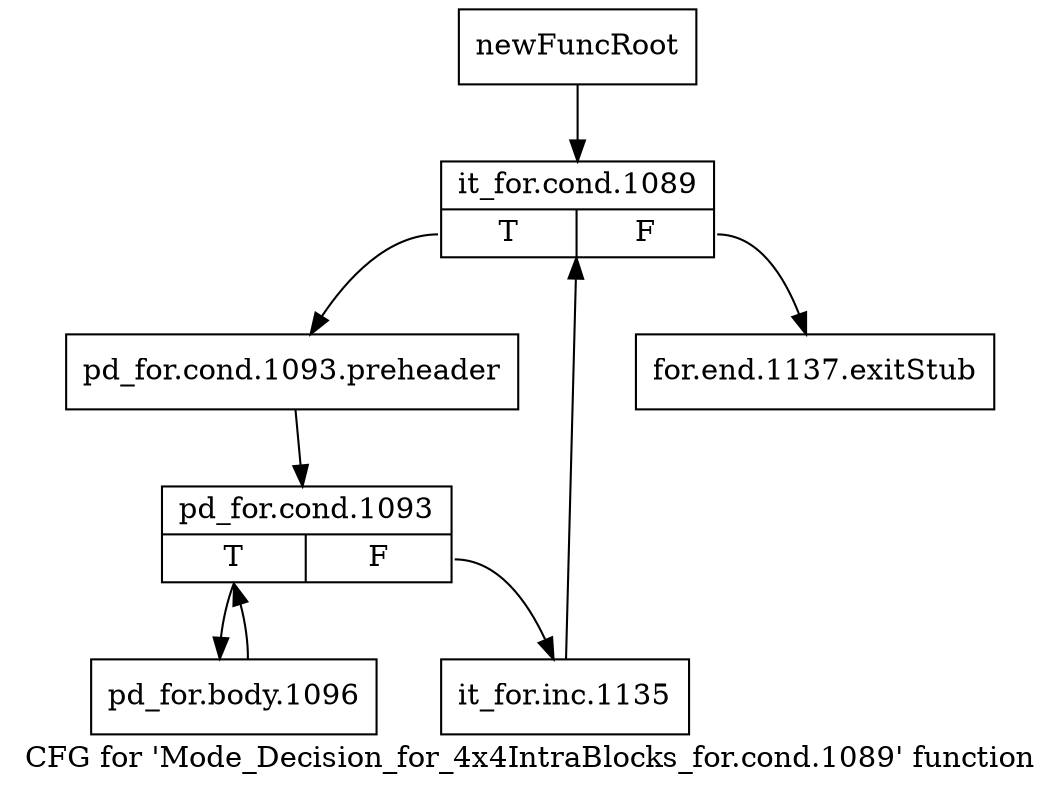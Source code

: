 digraph "CFG for 'Mode_Decision_for_4x4IntraBlocks_for.cond.1089' function" {
	label="CFG for 'Mode_Decision_for_4x4IntraBlocks_for.cond.1089' function";

	Node0x2b24a90 [shape=record,label="{newFuncRoot}"];
	Node0x2b24a90 -> Node0x2b24b30;
	Node0x2b24ae0 [shape=record,label="{for.end.1137.exitStub}"];
	Node0x2b24b30 [shape=record,label="{it_for.cond.1089|{<s0>T|<s1>F}}"];
	Node0x2b24b30:s0 -> Node0x2b24b80;
	Node0x2b24b30:s1 -> Node0x2b24ae0;
	Node0x2b24b80 [shape=record,label="{pd_for.cond.1093.preheader}"];
	Node0x2b24b80 -> Node0x2b24bd0;
	Node0x2b24bd0 [shape=record,label="{pd_for.cond.1093|{<s0>T|<s1>F}}"];
	Node0x2b24bd0:s0 -> Node0x2b24c70;
	Node0x2b24bd0:s1 -> Node0x2b24c20;
	Node0x2b24c20 [shape=record,label="{it_for.inc.1135}"];
	Node0x2b24c20 -> Node0x2b24b30;
	Node0x2b24c70 [shape=record,label="{pd_for.body.1096}"];
	Node0x2b24c70 -> Node0x2b24bd0;
}
